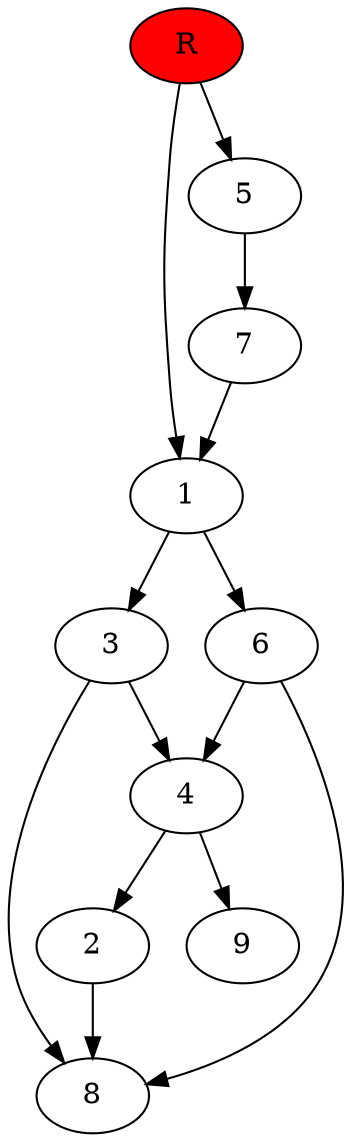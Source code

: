 digraph prb15998 {
	1
	2
	3
	4
	5
	6
	7
	8
	R [fillcolor="#ff0000" style=filled]
	1 -> 3
	1 -> 6
	2 -> 8
	3 -> 4
	3 -> 8
	4 -> 2
	4 -> 9
	5 -> 7
	6 -> 4
	6 -> 8
	7 -> 1
	R -> 1
	R -> 5
}
